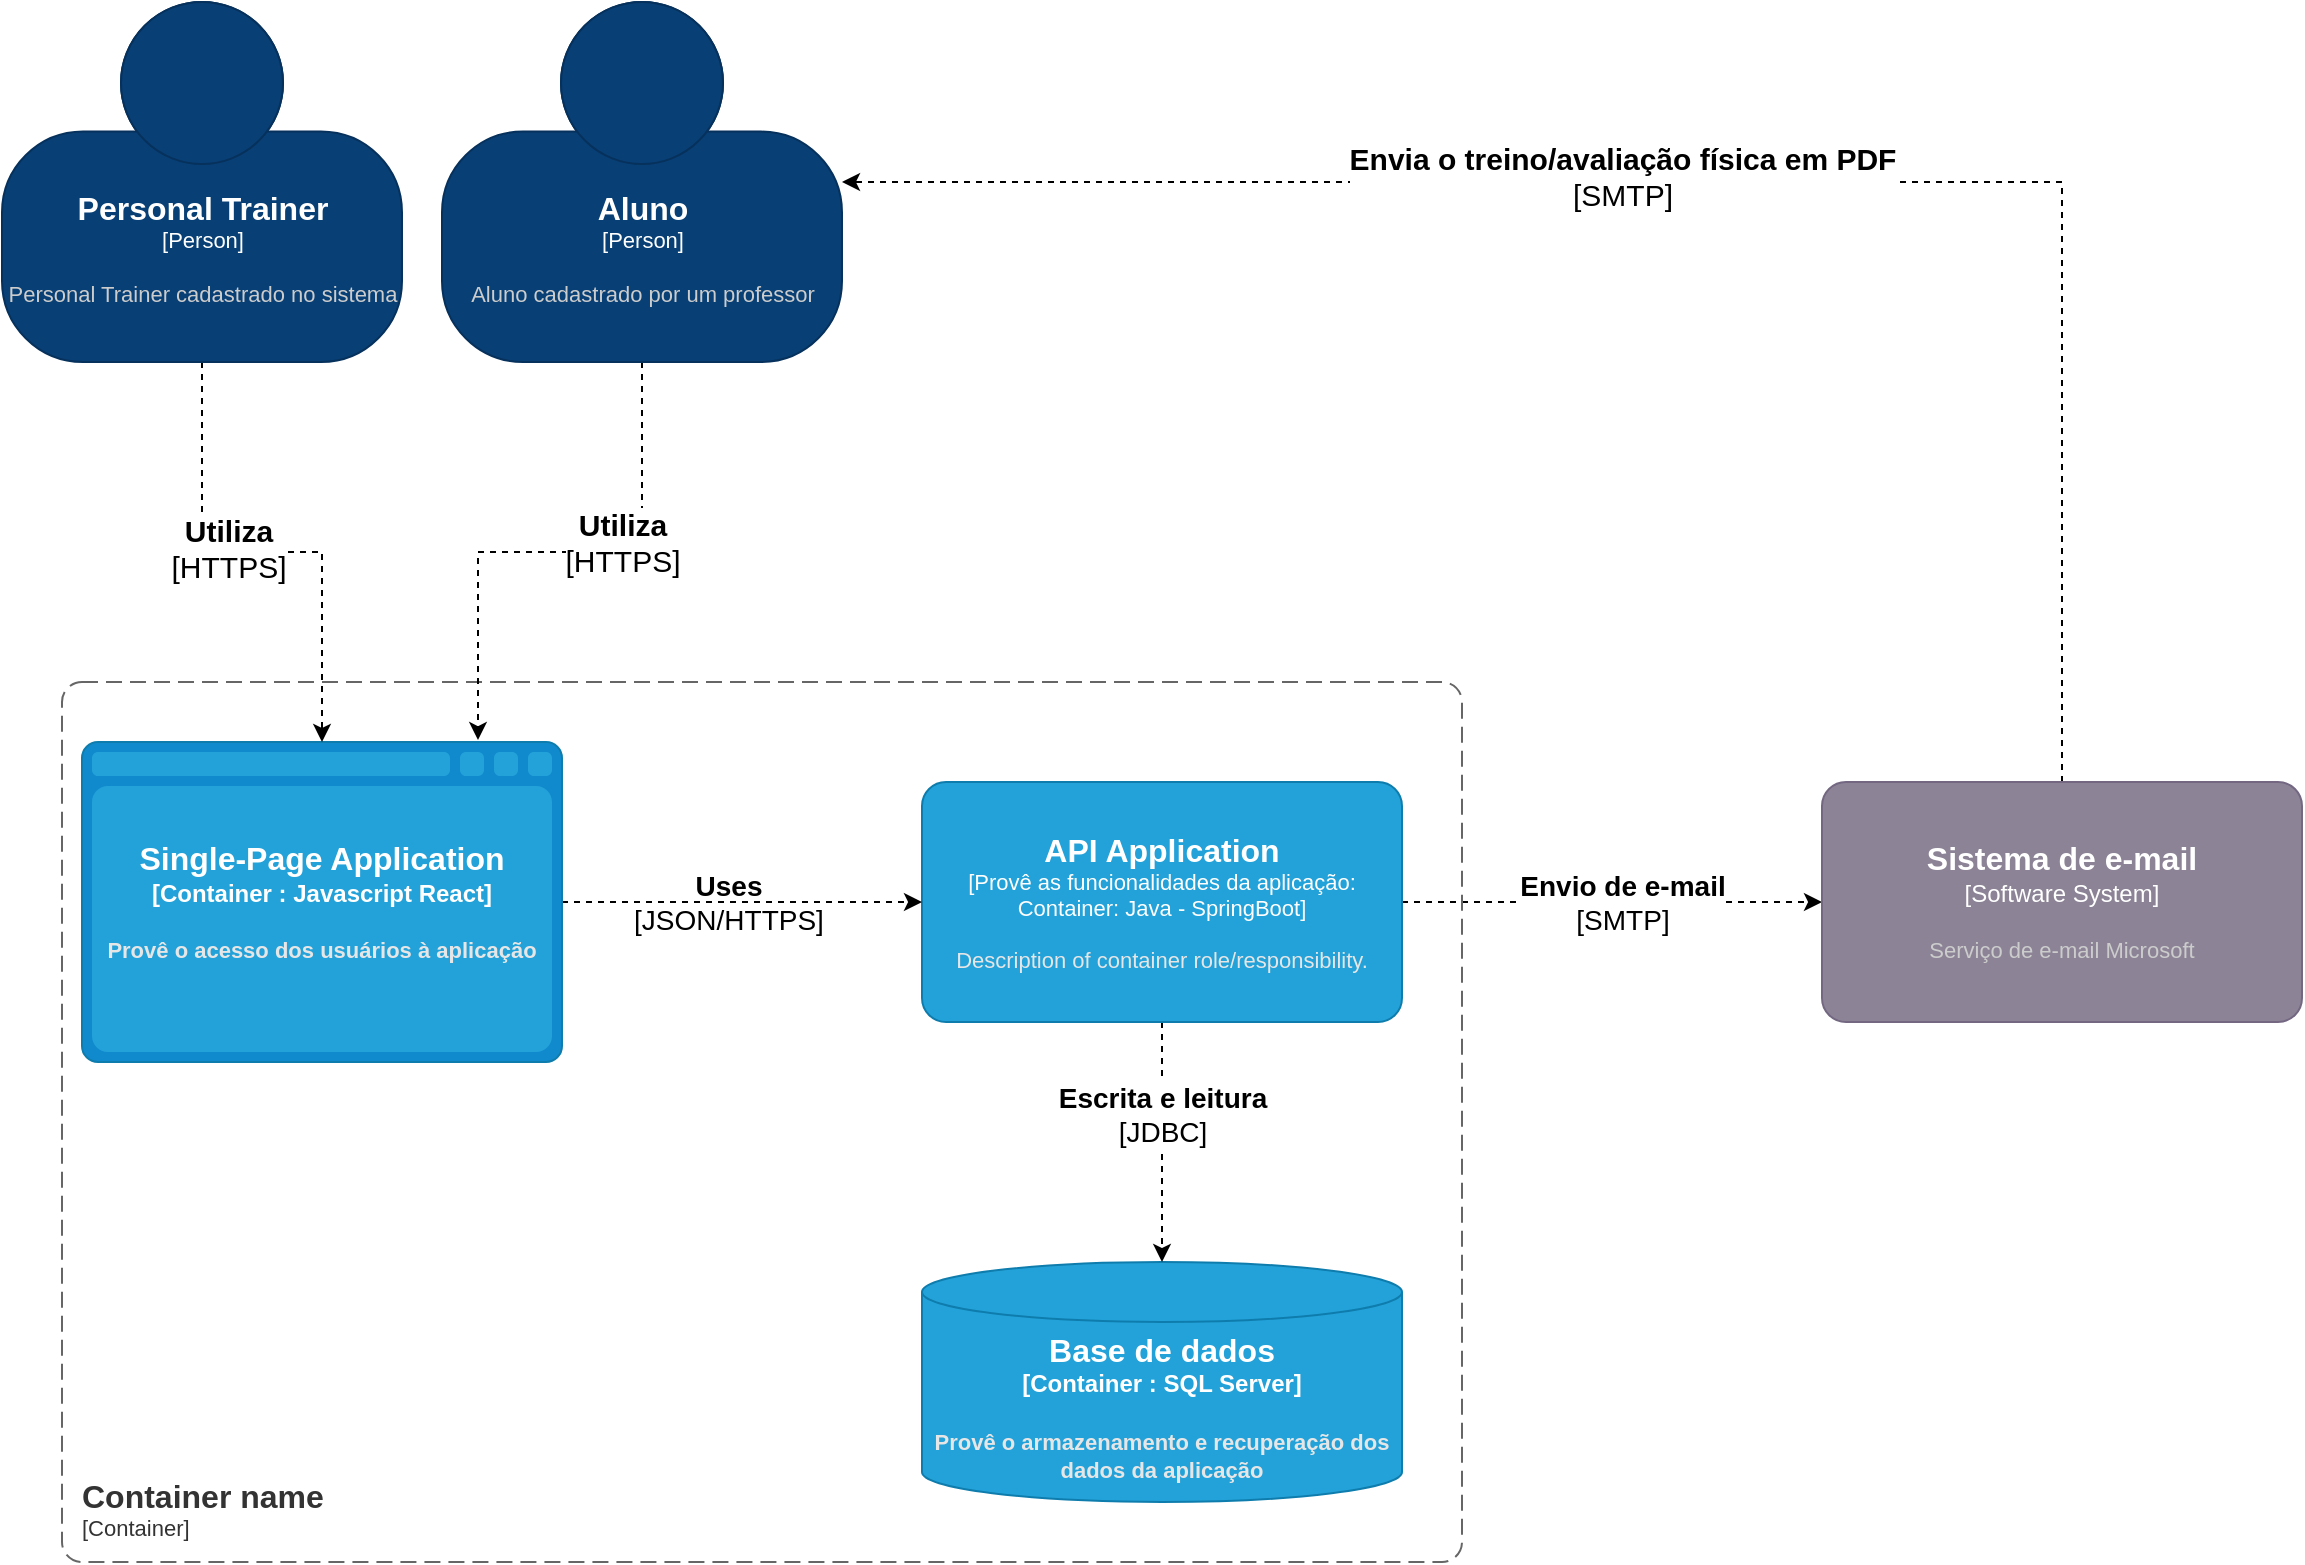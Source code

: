 <mxfile version="16.6.1" type="device"><diagram id="UWa-a2s8Hetns6zqG-la" name="Page-1"><mxGraphModel dx="1951" dy="1077" grid="1" gridSize="10" guides="1" tooltips="1" connect="1" arrows="1" fold="1" page="1" pageScale="1" pageWidth="1169" pageHeight="827" math="0" shadow="0"><root><mxCell id="0"/><mxCell id="1" parent="0"/><object placeholders="1" c4Type="Base de dados" c4Container="Container " c4Technology="SQL Server" c4Description="Provê o armazenamento e recuperação dos dados da aplicação" label="&lt;font style=&quot;font-size: 16px&quot;&gt;&lt;b&gt;%c4Type%&lt;/font&gt;&lt;div&gt;[%c4Container%:&amp;nbsp;%c4Technology%]&lt;/div&gt;&lt;br&gt;&lt;div&gt;&lt;font style=&quot;font-size: 11px&quot;&gt;&lt;font color=&quot;#E6E6E6&quot;&gt;%c4Description%&lt;/font&gt;&lt;/div&gt;" id="nOdenu87jLlAO-vVyZeA-3"><mxCell style="shape=cylinder3;size=15;whiteSpace=wrap;html=1;boundedLbl=1;rounded=0;labelBackgroundColor=none;fillColor=#23A2D9;fontSize=12;fontColor=#ffffff;align=center;strokeColor=#0E7DAD;metaEdit=1;points=[[0.5,0,0],[1,0.25,0],[1,0.5,0],[1,0.75,0],[0.5,1,0],[0,0.75,0],[0,0.5,0],[0,0.25,0]];resizable=0;" vertex="1" parent="1"><mxGeometry x="470" y="650" width="240" height="120" as="geometry"/></mxCell></object><mxCell id="nOdenu87jLlAO-vVyZeA-10" style="edgeStyle=orthogonalEdgeStyle;rounded=0;orthogonalLoop=1;jettySize=auto;html=1;entryX=0.5;entryY=0;entryDx=0;entryDy=0;entryPerimeter=0;dashed=1;fontSize=14;endSize=6;strokeWidth=1;" edge="1" parent="1" source="nOdenu87jLlAO-vVyZeA-4" target="nOdenu87jLlAO-vVyZeA-3"><mxGeometry relative="1" as="geometry"/></mxCell><mxCell id="nOdenu87jLlAO-vVyZeA-12" value="&lt;b&gt;Escrita e leitura&lt;/b&gt;&lt;br&gt;[JDBC]" style="edgeLabel;html=1;align=center;verticalAlign=middle;resizable=0;points=[];fontSize=14;labelBackgroundColor=default;" vertex="1" connectable="0" parent="nOdenu87jLlAO-vVyZeA-10"><mxGeometry x="-0.246" relative="1" as="geometry"><mxPoint y="1" as="offset"/></mxGeometry></mxCell><mxCell id="nOdenu87jLlAO-vVyZeA-13" style="edgeStyle=orthogonalEdgeStyle;rounded=0;jumpStyle=line;jumpSize=6;orthogonalLoop=1;jettySize=auto;html=1;entryX=0;entryY=0.5;entryDx=0;entryDy=0;entryPerimeter=0;dashed=1;fontSize=14;endSize=6;targetPerimeterSpacing=0;strokeWidth=1;" edge="1" parent="1" source="nOdenu87jLlAO-vVyZeA-4" target="nOdenu87jLlAO-vVyZeA-11"><mxGeometry relative="1" as="geometry"/></mxCell><mxCell id="nOdenu87jLlAO-vVyZeA-14" value="&lt;b&gt;Envio de e-mail&lt;/b&gt;&lt;br&gt;[SMTP]" style="edgeLabel;html=1;align=center;verticalAlign=middle;resizable=0;points=[];fontSize=14;" vertex="1" connectable="0" parent="nOdenu87jLlAO-vVyZeA-13"><mxGeometry x="0.325" y="-1" relative="1" as="geometry"><mxPoint x="-29" y="-1" as="offset"/></mxGeometry></mxCell><object placeholders="1" c4Name="API Application" c4Type="Provê as funcionalidades da aplicação" c4Technology="Container: Java - SpringBoot" c4Description="Description of container role/responsibility." label="&lt;font style=&quot;font-size: 16px&quot;&gt;&lt;b&gt;%c4Name%&lt;/b&gt;&lt;/font&gt;&lt;div&gt;[%c4Type%: %c4Technology%]&lt;/div&gt;&lt;br&gt;&lt;div&gt;&lt;font style=&quot;font-size: 11px&quot;&gt;&lt;font color=&quot;#E6E6E6&quot;&gt;%c4Description%&lt;/font&gt;&lt;/div&gt;" id="nOdenu87jLlAO-vVyZeA-4"><mxCell style="rounded=1;whiteSpace=wrap;html=1;fontSize=11;labelBackgroundColor=none;fillColor=#23A2D9;fontColor=#ffffff;align=center;arcSize=10;strokeColor=#0E7DAD;metaEdit=1;resizable=0;points=[[0.25,0,0],[0.5,0,0],[0.75,0,0],[1,0.25,0],[1,0.5,0],[1,0.75,0],[0.75,1,0],[0.5,1,0],[0.25,1,0],[0,0.75,0],[0,0.5,0],[0,0.25,0]];" vertex="1" parent="1"><mxGeometry x="470" y="410" width="240" height="120" as="geometry"/></mxCell></object><mxCell id="nOdenu87jLlAO-vVyZeA-8" style="edgeStyle=orthogonalEdgeStyle;rounded=0;orthogonalLoop=1;jettySize=auto;html=1;entryX=0;entryY=0.5;entryDx=0;entryDy=0;entryPerimeter=0;dashed=1;strokeWidth=1;jumpStyle=line;jumpSize=6;endSize=6;targetPerimeterSpacing=0;" edge="1" parent="1" source="nOdenu87jLlAO-vVyZeA-6" target="nOdenu87jLlAO-vVyZeA-4"><mxGeometry relative="1" as="geometry"/></mxCell><mxCell id="nOdenu87jLlAO-vVyZeA-9" value="&lt;font style=&quot;font-size: 14px&quot;&gt;&lt;b&gt;Uses&lt;br&gt;&lt;/b&gt;[JSON/HTTPS]&lt;/font&gt;" style="edgeLabel;html=1;align=center;verticalAlign=middle;resizable=0;points=[];labelBackgroundColor=none;" vertex="1" connectable="0" parent="nOdenu87jLlAO-vVyZeA-8"><mxGeometry x="-0.28" y="-1" relative="1" as="geometry"><mxPoint x="18" y="-1" as="offset"/></mxGeometry></mxCell><object placeholders="1" c4Type="Single-Page Application" c4Container="Container " c4Technology="Javascript React" c4Description="Provê o acesso dos usuários à aplicação" label="&lt;font style=&quot;font-size: 16px&quot;&gt;&lt;b&gt;%c4Type%&lt;/font&gt;&lt;div&gt;[%c4Container%:&amp;nbsp;%c4Technology%]&lt;/div&gt;&lt;br&gt;&lt;div&gt;&lt;font style=&quot;font-size: 11px&quot;&gt;&lt;font color=&quot;#E6E6E6&quot;&gt;%c4Description%&lt;/font&gt;&lt;/div&gt;" id="nOdenu87jLlAO-vVyZeA-6"><mxCell style="shape=mxgraph.c4.webBrowserContainer;whiteSpace=wrap;html=1;boundedLbl=1;rounded=0;labelBackgroundColor=none;fillColor=#118ACD;fontSize=12;fontColor=#ffffff;align=center;strokeColor=#0E7DAD;metaEdit=1;points=[[0.5,0,0],[1,0.25,0],[1,0.5,0],[1,0.75,0],[0.5,1,0],[0,0.75,0],[0,0.5,0],[0,0.25,0]];resizable=0;" vertex="1" parent="1"><mxGeometry x="50" y="390" width="240" height="160" as="geometry"/></mxCell></object><object placeholders="1" c4Name="Container name" c4Type="ContainerScopeBoundary" c4Application="Container" label="&lt;font style=&quot;font-size: 16px&quot;&gt;&lt;b&gt;&lt;div style=&quot;text-align: left&quot;&gt;%c4Name%&lt;/div&gt;&lt;/b&gt;&lt;/font&gt;&lt;div style=&quot;text-align: left&quot;&gt;[%c4Application%]&lt;/div&gt;" id="nOdenu87jLlAO-vVyZeA-7"><mxCell style="rounded=1;fontSize=11;whiteSpace=wrap;html=1;dashed=1;arcSize=20;fillColor=none;strokeColor=#666666;fontColor=#333333;labelBackgroundColor=none;align=left;verticalAlign=bottom;labelBorderColor=none;spacingTop=0;spacing=10;dashPattern=8 4;metaEdit=1;rotatable=0;perimeter=rectanglePerimeter;noLabel=0;labelPadding=0;allowArrows=0;connectable=0;expand=0;recursiveResize=0;editable=1;pointerEvents=0;absoluteArcSize=1;points=[[0.25,0,0],[0.5,0,0],[0.75,0,0],[1,0.25,0],[1,0.5,0],[1,0.75,0],[0.75,1,0],[0.5,1,0],[0.25,1,0],[0,0.75,0],[0,0.5,0],[0,0.25,0]];" vertex="1" parent="1"><mxGeometry x="40" y="360" width="700" height="440" as="geometry"/></mxCell></object><mxCell id="nOdenu87jLlAO-vVyZeA-19" style="edgeStyle=orthogonalEdgeStyle;rounded=0;jumpStyle=line;jumpSize=6;orthogonalLoop=1;jettySize=auto;html=1;entryX=1;entryY=0.5;entryDx=0;entryDy=0;entryPerimeter=0;dashed=1;fontSize=14;endSize=6;targetPerimeterSpacing=0;strokeWidth=1;" edge="1" parent="1" source="nOdenu87jLlAO-vVyZeA-11" target="nOdenu87jLlAO-vVyZeA-17"><mxGeometry relative="1" as="geometry"><Array as="points"><mxPoint x="1040" y="110"/></Array></mxGeometry></mxCell><mxCell id="nOdenu87jLlAO-vVyZeA-20" value="&lt;span style=&quot;font-size: 15px&quot;&gt;&lt;b&gt;Envia o treino/avaliação física em PDF&lt;/b&gt;&lt;br&gt;[SMTP]&lt;br&gt;&lt;/span&gt;" style="edgeLabel;html=1;align=center;verticalAlign=middle;resizable=0;points=[];fontSize=14;" vertex="1" connectable="0" parent="nOdenu87jLlAO-vVyZeA-19"><mxGeometry x="0.143" y="-3" relative="1" as="geometry"><mxPoint as="offset"/></mxGeometry></mxCell><object placeholders="1" c4Name="Sistema de e-mail" c4Type="Software System" c4Description="Serviço de e-mail Microsoft" label="&lt;font style=&quot;font-size: 16px&quot;&gt;&lt;b&gt;%c4Name%&lt;/b&gt;&lt;/font&gt;&lt;div&gt;[%c4Type%]&lt;/div&gt;&lt;br&gt;&lt;div&gt;&lt;font style=&quot;font-size: 11px&quot;&gt;&lt;font color=&quot;#cccccc&quot;&gt;%c4Description%&lt;/font&gt;&lt;/div&gt;" id="nOdenu87jLlAO-vVyZeA-11"><mxCell style="rounded=1;whiteSpace=wrap;html=1;labelBackgroundColor=none;fillColor=#8C8496;fontColor=#ffffff;align=center;arcSize=10;strokeColor=#736782;metaEdit=1;resizable=0;points=[[0.25,0,0],[0.5,0,0],[0.75,0,0],[1,0.25,0],[1,0.5,0],[1,0.75,0],[0.75,1,0],[0.5,1,0],[0.25,1,0],[0,0.75,0],[0,0.5,0],[0,0.25,0]];" vertex="1" parent="1"><mxGeometry x="920" y="410" width="240" height="120" as="geometry"/></mxCell></object><mxCell id="nOdenu87jLlAO-vVyZeA-16" style="edgeStyle=orthogonalEdgeStyle;rounded=0;jumpStyle=line;jumpSize=6;orthogonalLoop=1;jettySize=auto;html=1;entryX=0.5;entryY=0;entryDx=0;entryDy=0;entryPerimeter=0;dashed=1;fontSize=14;endSize=6;targetPerimeterSpacing=0;strokeWidth=1;" edge="1" parent="1" source="nOdenu87jLlAO-vVyZeA-15" target="nOdenu87jLlAO-vVyZeA-6"><mxGeometry relative="1" as="geometry"/></mxCell><mxCell id="nOdenu87jLlAO-vVyZeA-23" value="&lt;b style=&quot;font-size: 15px&quot;&gt;Utiliza&lt;/b&gt;&lt;br style=&quot;font-size: 15px&quot;&gt;&lt;span style=&quot;font-size: 15px&quot;&gt;[HTTPS]&lt;/span&gt;" style="edgeLabel;html=1;align=center;verticalAlign=middle;resizable=0;points=[];fontSize=14;" vertex="1" connectable="0" parent="nOdenu87jLlAO-vVyZeA-16"><mxGeometry x="-0.136" y="2" relative="1" as="geometry"><mxPoint as="offset"/></mxGeometry></mxCell><object placeholders="1" c4Name="Personal Trainer" c4Type="Person" c4Description="Personal Trainer cadastrado no sistema" label="&lt;font style=&quot;font-size: 16px&quot;&gt;&lt;b&gt;%c4Name%&lt;/b&gt;&lt;/font&gt;&lt;div&gt;[%c4Type%]&lt;/div&gt;&lt;br&gt;&lt;div&gt;&lt;font style=&quot;font-size: 11px&quot;&gt;&lt;font color=&quot;#cccccc&quot;&gt;%c4Description%&lt;/font&gt;&lt;/div&gt;" id="nOdenu87jLlAO-vVyZeA-15"><mxCell style="html=1;fontSize=11;dashed=0;whitespace=wrap;fillColor=#083F75;strokeColor=#06315C;fontColor=#ffffff;shape=mxgraph.c4.person2;align=center;metaEdit=1;points=[[0.5,0,0],[1,0.5,0],[1,0.75,0],[0.75,1,0],[0.5,1,0],[0.25,1,0],[0,0.75,0],[0,0.5,0]];resizable=0;" vertex="1" parent="1"><mxGeometry x="10" y="20" width="200" height="180" as="geometry"/></mxCell></object><mxCell id="nOdenu87jLlAO-vVyZeA-18" style="edgeStyle=orthogonalEdgeStyle;rounded=0;jumpStyle=line;jumpSize=6;orthogonalLoop=1;jettySize=auto;html=1;entryX=0.825;entryY=-0.006;entryDx=0;entryDy=0;entryPerimeter=0;dashed=1;fontSize=14;endSize=6;targetPerimeterSpacing=0;strokeWidth=1;" edge="1" parent="1" source="nOdenu87jLlAO-vVyZeA-17" target="nOdenu87jLlAO-vVyZeA-6"><mxGeometry relative="1" as="geometry"/></mxCell><mxCell id="nOdenu87jLlAO-vVyZeA-21" value="&lt;span style=&quot;font-size: 15px&quot;&gt;&lt;b&gt;Utiliza&lt;/b&gt;&lt;br&gt;[HTTPS]&lt;br&gt;&lt;/span&gt;" style="edgeLabel;html=1;align=center;verticalAlign=middle;resizable=0;points=[];fontSize=14;" vertex="1" connectable="0" parent="nOdenu87jLlAO-vVyZeA-18"><mxGeometry x="-0.454" y="-2" relative="1" as="geometry"><mxPoint x="-8" y="16" as="offset"/></mxGeometry></mxCell><object placeholders="1" c4Name="Aluno" c4Type="Person" c4Description="Aluno cadastrado por um professor" label="&lt;font style=&quot;font-size: 16px&quot;&gt;&lt;b&gt;%c4Name%&lt;/b&gt;&lt;/font&gt;&lt;div&gt;[%c4Type%]&lt;/div&gt;&lt;br&gt;&lt;div&gt;&lt;font style=&quot;font-size: 11px&quot;&gt;&lt;font color=&quot;#cccccc&quot;&gt;%c4Description%&lt;/font&gt;&lt;/div&gt;" id="nOdenu87jLlAO-vVyZeA-17"><mxCell style="html=1;fontSize=11;dashed=0;whitespace=wrap;fillColor=#083F75;strokeColor=#06315C;fontColor=#ffffff;shape=mxgraph.c4.person2;align=center;metaEdit=1;points=[[0.5,0,0],[1,0.5,0],[1,0.75,0],[0.75,1,0],[0.5,1,0],[0.25,1,0],[0,0.75,0],[0,0.5,0]];resizable=0;" vertex="1" parent="1"><mxGeometry x="230" y="20" width="200" height="180" as="geometry"/></mxCell></object></root></mxGraphModel></diagram></mxfile>